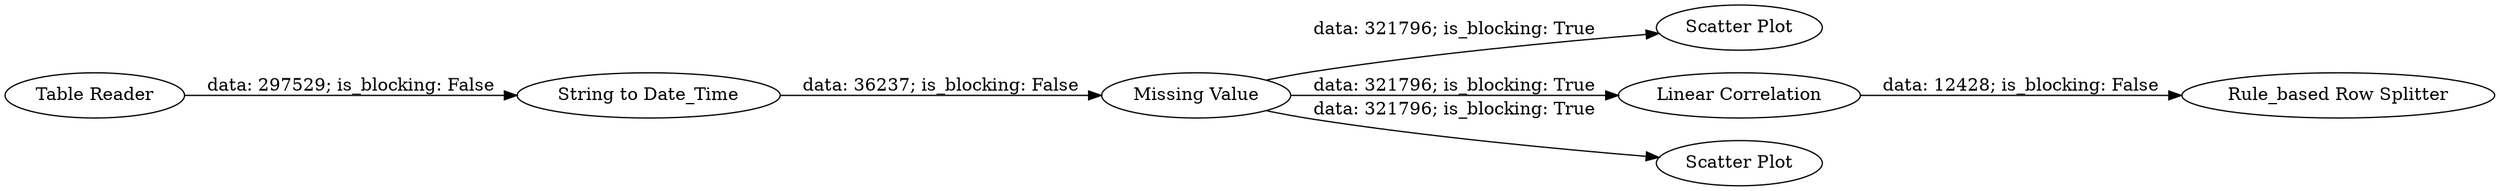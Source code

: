 digraph {
	"-2065281310160664915_6" [label="Scatter Plot"]
	"-2065281310160664915_1" [label="Table Reader"]
	"-2065281310160664915_3" [label="Missing Value"]
	"-2065281310160664915_4" [label="Linear Correlation"]
	"-2065281310160664915_2" [label="String to Date_Time"]
	"-2065281310160664915_5" [label="Rule_based Row Splitter"]
	"-2065281310160664915_7" [label="Scatter Plot"]
	"-2065281310160664915_2" -> "-2065281310160664915_3" [label="data: 36237; is_blocking: False"]
	"-2065281310160664915_3" -> "-2065281310160664915_4" [label="data: 321796; is_blocking: True"]
	"-2065281310160664915_1" -> "-2065281310160664915_2" [label="data: 297529; is_blocking: False"]
	"-2065281310160664915_4" -> "-2065281310160664915_5" [label="data: 12428; is_blocking: False"]
	"-2065281310160664915_3" -> "-2065281310160664915_6" [label="data: 321796; is_blocking: True"]
	"-2065281310160664915_3" -> "-2065281310160664915_7" [label="data: 321796; is_blocking: True"]
	rankdir=LR
}
